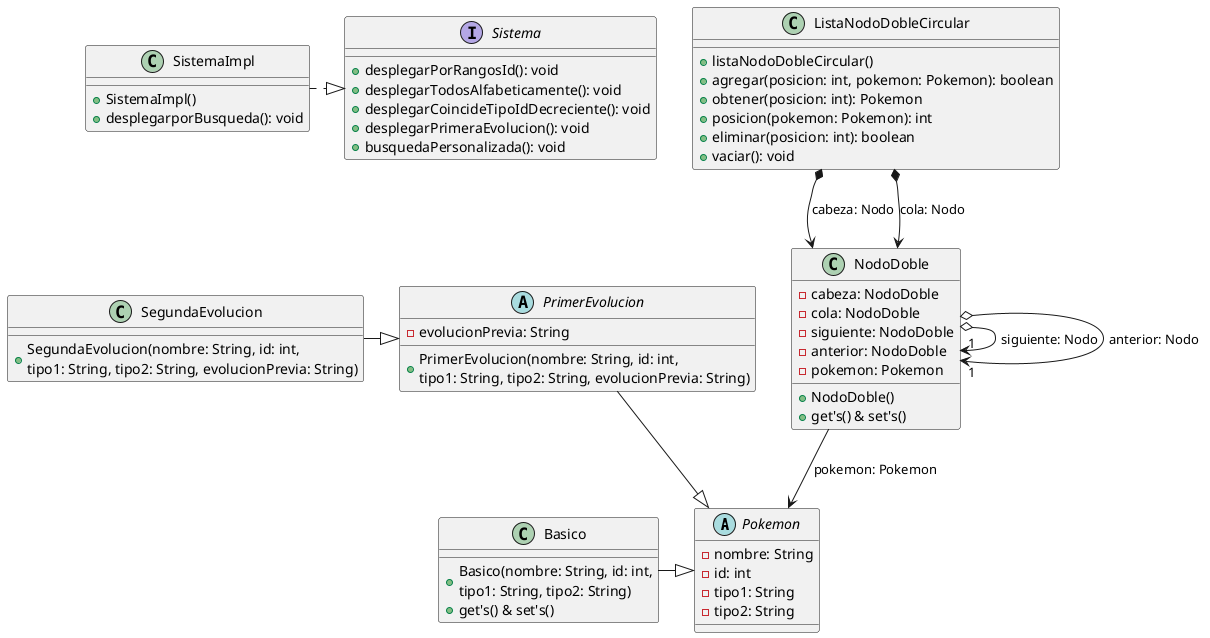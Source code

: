 @startuml

abstract class Pokemon {
 - nombre: String
 - id: int
 - tipo1: String
 - tipo2: String
}

class Basico {
 + Basico(nombre: String, id: int,\ntipo1: String, tipo2: String)
 + get's() & set's()
}
abstract class PrimerEvolucion {
 - evolucionPrevia: String
 + PrimerEvolucion(nombre: String, id: int,\ntipo1: String, tipo2: String, evolucionPrevia: String)
}
class SegundaEvolucion {
 + SegundaEvolucion(nombre: String, id: int,\ntipo1: String, tipo2: String, evolucionPrevia: String)
}
class NodoDoble {
 - cabeza: NodoDoble
 - cola: NodoDoble
 - siguiente: NodoDoble
 - anterior: NodoDoble
 - pokemon: Pokemon
 + NodoDoble()
 + get's() & set's()
}
class ListaNodoDobleCircular {
 + listaNodoDobleCircular()
 + agregar(posicion: int, pokemon: Pokemon): boolean
 + obtener(posicion: int): Pokemon
 + posicion(pokemon: Pokemon): int
 + eliminar(posicion: int): boolean
 + vaciar(): void
}
interface Sistema {
 + desplegarPorRangosId(): void
 + desplegarTodosAlfabeticamente(): void
 + desplegarCoincideTipoIdDecreciente(): void
 + desplegarPrimeraEvolucion(): void
 + busquedaPersonalizada(): void
}
class SistemaImpl {
 + SistemaImpl()
 + desplegarporBusqueda(): void
}
SistemaImpl .|> Sistema
Basico -|> Pokemon
PrimerEvolucion --|> Pokemon
SegundaEvolucion -|> PrimerEvolucion
NodoDoble o-> "1"NodoDoble : siguiente: Nodo
NodoDoble o-> "1"NodoDoble : anterior: Nodo
ListaNodoDobleCircular *--> NodoDoble : cabeza: Nodo
ListaNodoDobleCircular *--> NodoDoble : cola: Nodo
NodoDoble --> Pokemon : pokemon: Pokemon

@enduml